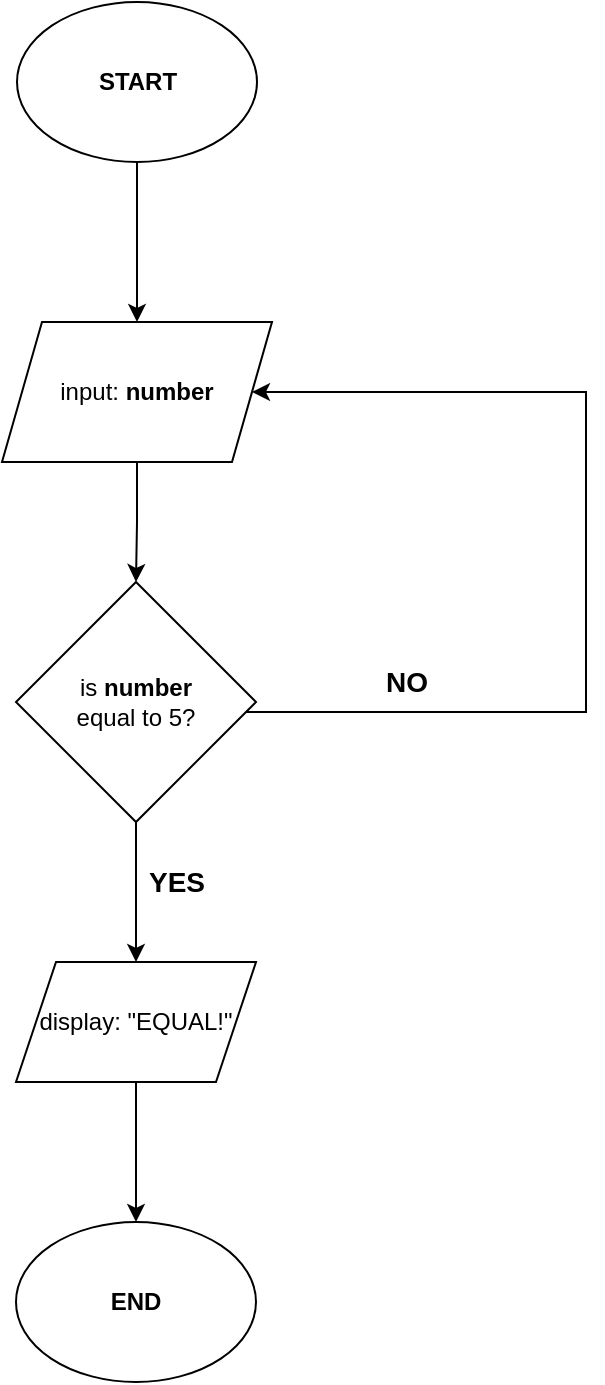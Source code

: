 <mxfile version="15.8.8" type="google"><diagram id="fKjeMZzWzzy30iB8gb4r" name="EQUAL"><mxGraphModel dx="1200" dy="1147" grid="1" gridSize="10" guides="1" tooltips="1" connect="1" arrows="1" fold="1" page="1" pageScale="1" pageWidth="850" pageHeight="1100" math="0" shadow="0"><root><mxCell id="0"/><mxCell id="1" parent="0"/><mxCell id="xxD99MwYcxoHaJ9rky6h-8" style="edgeStyle=orthogonalEdgeStyle;rounded=0;orthogonalLoop=1;jettySize=auto;html=1;exitX=0.5;exitY=1;exitDx=0;exitDy=0;entryX=0.5;entryY=0;entryDx=0;entryDy=0;" parent="1" source="xxD99MwYcxoHaJ9rky6h-2" target="xxD99MwYcxoHaJ9rky6h-3" edge="1"><mxGeometry relative="1" as="geometry"/></mxCell><mxCell id="xxD99MwYcxoHaJ9rky6h-2" value="&lt;b&gt;START&lt;/b&gt;" style="ellipse;whiteSpace=wrap;html=1;" parent="1" vertex="1"><mxGeometry x="365.5" y="80" width="120" height="80" as="geometry"/></mxCell><mxCell id="xxD99MwYcxoHaJ9rky6h-9" style="edgeStyle=orthogonalEdgeStyle;rounded=0;orthogonalLoop=1;jettySize=auto;html=1;exitX=0.5;exitY=1;exitDx=0;exitDy=0;entryX=0.5;entryY=0;entryDx=0;entryDy=0;" parent="1" source="xxD99MwYcxoHaJ9rky6h-3" target="xxD99MwYcxoHaJ9rky6h-4" edge="1"><mxGeometry relative="1" as="geometry"/></mxCell><mxCell id="xxD99MwYcxoHaJ9rky6h-3" value="input: &lt;b&gt;number&lt;/b&gt;" style="shape=parallelogram;perimeter=parallelogramPerimeter;whiteSpace=wrap;html=1;fixedSize=1;" parent="1" vertex="1"><mxGeometry x="358" y="240" width="135" height="70" as="geometry"/></mxCell><mxCell id="xxD99MwYcxoHaJ9rky6h-11" style="edgeStyle=orthogonalEdgeStyle;rounded=0;orthogonalLoop=1;jettySize=auto;html=1;entryX=0.5;entryY=0;entryDx=0;entryDy=0;" parent="1" source="xxD99MwYcxoHaJ9rky6h-4" target="xxD99MwYcxoHaJ9rky6h-5" edge="1"><mxGeometry relative="1" as="geometry"/></mxCell><mxCell id="xxD99MwYcxoHaJ9rky6h-13" style="edgeStyle=orthogonalEdgeStyle;rounded=0;orthogonalLoop=1;jettySize=auto;html=1;" parent="1" source="xxD99MwYcxoHaJ9rky6h-4" target="xxD99MwYcxoHaJ9rky6h-3" edge="1"><mxGeometry relative="1" as="geometry"><mxPoint x="640" y="280" as="targetPoint"/><Array as="points"><mxPoint x="650" y="435"/><mxPoint x="650" y="275"/></Array></mxGeometry></mxCell><mxCell id="xxD99MwYcxoHaJ9rky6h-4" value="is &lt;b&gt;number&lt;/b&gt;&lt;br&gt;equal to 5?" style="rhombus;whiteSpace=wrap;html=1;" parent="1" vertex="1"><mxGeometry x="365" y="370" width="120" height="120" as="geometry"/></mxCell><mxCell id="xxD99MwYcxoHaJ9rky6h-12" style="edgeStyle=orthogonalEdgeStyle;rounded=0;orthogonalLoop=1;jettySize=auto;html=1;entryX=0.5;entryY=0;entryDx=0;entryDy=0;" parent="1" source="xxD99MwYcxoHaJ9rky6h-5" target="xxD99MwYcxoHaJ9rky6h-6" edge="1"><mxGeometry relative="1" as="geometry"/></mxCell><mxCell id="xxD99MwYcxoHaJ9rky6h-5" value="display: &quot;EQUAL!&quot;" style="shape=parallelogram;perimeter=parallelogramPerimeter;whiteSpace=wrap;html=1;fixedSize=1;" parent="1" vertex="1"><mxGeometry x="365" y="560" width="120" height="60" as="geometry"/></mxCell><mxCell id="xxD99MwYcxoHaJ9rky6h-6" value="&lt;b&gt;END&lt;/b&gt;" style="ellipse;whiteSpace=wrap;html=1;" parent="1" vertex="1"><mxGeometry x="365" y="690" width="120" height="80" as="geometry"/></mxCell><mxCell id="7Zr9gmDqtLFoDnrBdd5j-1" value="&lt;b&gt;&lt;font style=&quot;font-size: 14px&quot;&gt;YES&lt;/font&gt;&lt;/b&gt;" style="text;html=1;align=center;verticalAlign=middle;resizable=0;points=[];autosize=1;strokeColor=none;fillColor=none;" parent="1" vertex="1"><mxGeometry x="425" y="510" width="40" height="20" as="geometry"/></mxCell><mxCell id="7Zr9gmDqtLFoDnrBdd5j-2" value="&lt;b&gt;&lt;font style=&quot;font-size: 14px&quot;&gt;NO&lt;/font&gt;&lt;/b&gt;" style="text;html=1;align=center;verticalAlign=middle;resizable=0;points=[];autosize=1;strokeColor=none;fillColor=none;" parent="1" vertex="1"><mxGeometry x="540" y="410" width="40" height="20" as="geometry"/></mxCell></root></mxGraphModel></diagram></mxfile>